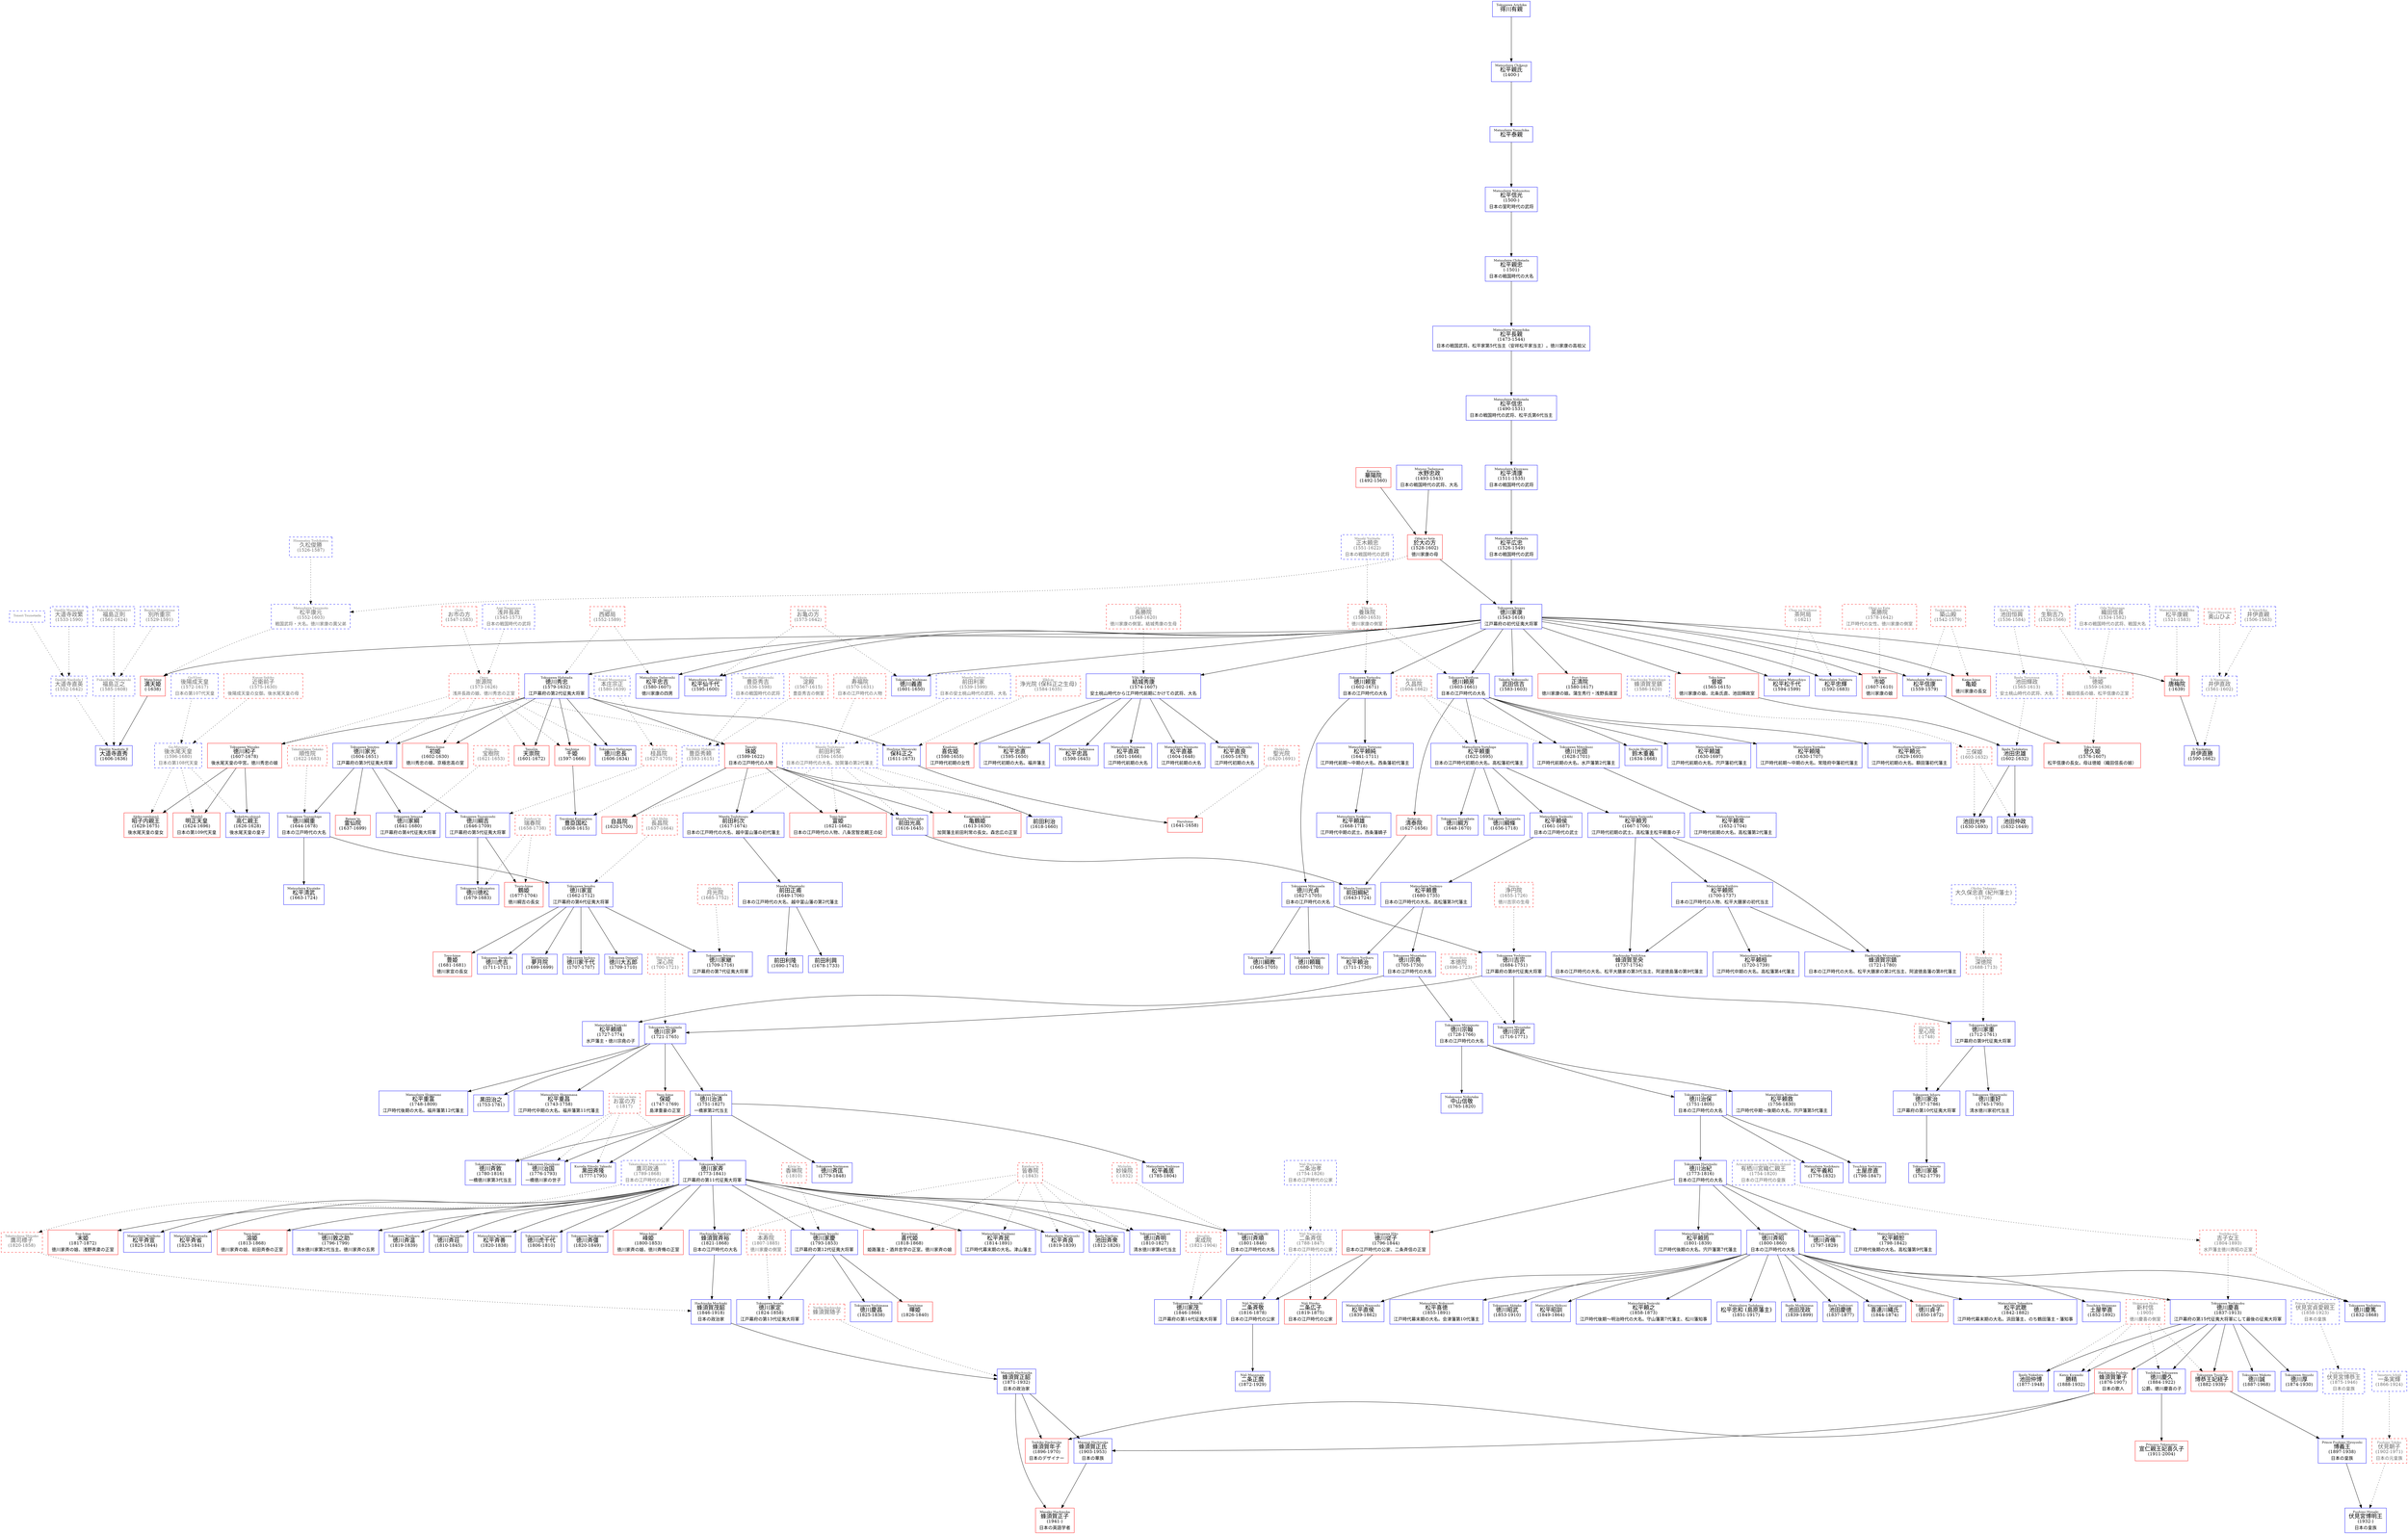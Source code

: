 digraph {
charset="utf-8";
ranksep=2;

Q10296516 [shape=box, color=blue, label=<<table border="0"><tr><td><font point-size="10">Tokugawa Iechiyo</font><br/><font point-size="18">徳川家千代</font><br/>(1707-1707)</td></tr><tr><td></td></tr></table>>] ;
Q10345259 [shape=box, color=red, label=<<table border="0"><tr><td><font point-size="10">Mate-hime</font><br/><font point-size="18">満天姫</font><br/>(-1638)</td></tr><tr><td></td></tr></table>>] ;
Q1036482 [shape=box, color=blue, style=dashed, fontcolor="#666666", label=<<table border="0"><tr><td><font point-size="10">Ikeda Tsuneoki</font><br/><font point-size="18">池田恒興</font><br/>(1536-1584)</td></tr><tr><td></td></tr></table>>] ;
Q10389076 [shape=box, color=red, style=dashed, fontcolor="#666666", label=<<table border="0"><tr><td><font point-size="10">Jōkō-in</font><br/><font point-size="18">浄光院 (保科正之生母)</font><br/>(1584-1635)</td></tr><tr><td></td></tr></table>>] ;
Q1040026 [shape=box, color=red, style=dashed, fontcolor="#666666", label=<<table border="0"><tr><td><font point-size="10">Toku-hime</font><br/><font point-size="18">徳姫</font><br/>(1559-1636)</td></tr><tr><td>織田信長の娘、松平信康の正室</td></tr></table>>] ;
Q1041434 [shape=box, color=blue, label=<<table border="0"><tr><td><font point-size="10">Matsudaira Kiyoyasu</font><br/><font point-size="18">松平清康</font><br/>(1511-1535)</td></tr><tr><td>日本の戦国時代の武将</td></tr></table>>] ;
Q10436552 [shape=box, color=red, style=dashed, fontcolor="#666666", label=<<table border="0"><tr><td><font point-size="10">Kame no kata</font><br/><font point-size="18">お亀の方</font><br/>(1573-1642)</td></tr><tr><td></td></tr></table>>] ;
Q1045763 [shape=box, color=blue, label=<<table border="0"><tr><td><font point-size="10">Tokugawa Yorinobu</font><br/><font point-size="18">徳川頼宣</font><br/>(1602-1671)</td></tr><tr><td>日本の江戸時代の大名</td></tr></table>>] ;
Q1045995 [shape=box, color=red, style=dashed, fontcolor="#666666", label=<<table border="0"><tr><td><font point-size="10">Saigō</font><br/><font point-size="18">西郷局</font><br/>(1552-1589)</td></tr><tr><td></td></tr></table>>] ;
Q1046230 [shape=box, color=blue, label=<<table border="0"><tr><td><font point-size="10">Tokugawa Mitsusada</font><br/><font point-size="18">徳川光貞</font><br/>(1627-1705)</td></tr><tr><td>日本の江戸時代の大名</td></tr></table>>] ;
Q10502504 [shape=box, color=red, style=dashed, fontcolor="#666666", label=<<table border="0"><tr><td><font point-size="10">Okaji no Kata</font><br/><font point-size="18">英勝院</font><br/>(1578-1642)</td></tr><tr><td>江戸時代の女性、徳川家康の側室</td></tr></table>>] ;
Q1064935 [shape=box, color=blue, label=<<table border="0"><tr><td><font point-size="10">Matsudaira Hirotada</font><br/><font point-size="18">松平広忠</font><br/>(1526-1549)</td></tr><tr><td>日本の戦国時代の武将</td></tr></table>>] ;
Q10729352 [shape=box, color=blue, style=dashed, fontcolor="#666666", label=<<table border="0"><tr><td><font point-size="10">Matsudaira Yasumoto</font><br/><font point-size="18">松平康元</font><br/>(1552-1603)</td></tr><tr><td>戦国武将・大名。徳川家康の異父弟</td></tr></table>>] ;
Q10729401 [shape=box, color=red, style=dashed, fontcolor="#666666", label=<<table border="0"><tr><td><font point-size="10">Jitsujōin</font><br/><font point-size="18">実成院</font><br/>(1821-1904)</td></tr><tr><td></td></tr></table>>] ;
Q10791105 [shape=box, color=blue, style=dashed, fontcolor="#666666", label=<<table border="0"><tr><td><font point-size="10">Matsudaira Yasuchika</font><br/><font point-size="18">松平康親</font><br/>(1521-1583)</td></tr><tr><td></td></tr></table>>] ;
Q10856577 [shape=box, color=red, label=<<table border="0"><tr><td><font point-size="10">Toku-hime</font><br/><font point-size="18">登久姫</font><br/>(1576-1607)</td></tr><tr><td>松平信康の長女。母は徳姫（織田信長の娘）</td></tr></table>>] ;
Q10860048 [shape=box, color=red, style=dashed, fontcolor="#666666", label=<<table border="0"><tr><td><font point-size="10">Kaishun'in</font><br/><font point-size="18">皆春院</font><br/>(-1843)</td></tr><tr><td></td></tr></table>>] ;
Q11071637 [shape=box, color=red, label=<<table border="0"><tr><td><font point-size="10">Kiyo-hime</font><br/><font point-size="18">喜代姫</font><br/>(1818-1868)</td></tr><tr><td>姫路藩主・酒井忠学の正室。徳川家斉の娘</td></tr></table>>] ;
Q11071642 [shape=box, color=red, label=<<table border="0"><tr><td><font point-size="10">Tamaki</font><br/><font point-size="18">珠姫</font><br/>(1599-1622)</td></tr><tr><td>日本の江戸時代の人物</td></tr></table>>] ;
Q11093357 [shape=box, color=red, style=dashed, fontcolor="#666666", label=<<table border="0"><tr><td><font point-size="10">Honju-in</font><br/><font point-size="18">本寿院</font><br/>(1807-1885)</td></tr><tr><td>徳川家慶の側室</td></tr></table>>] ;
Q11239108 [shape=box, color=blue, label=<<table border="0"><tr><td><font point-size="10">Matsudaira Nagachika</font><br/><font point-size="18">松平長親</font><br/>(1473-1544)</td></tr><tr><td>日本の戦国武将。松平家第5代当主（安祥松平家当主）。徳川家康の高祖父</td></tr></table>>] ;
Q11239114 [shape=box, color=blue, label=<<table border="0"><tr><td><font point-size="10">Matsudaira Nobumitsu</font><br/><font point-size="18">松平信光</font><br/>(1500-)</td></tr><tr><td>日本の室町時代の武将</td></tr></table>>] ;
Q11239118 [shape=box, color=blue, label=<<table border="0"><tr><td><font point-size="10">Matsudaira Nobutada</font><br/><font point-size="18">松平信忠</font><br/>(1490-1531)</td></tr><tr><td>日本の戦国時代の武将、松平氏第6代当主</td></tr></table>>] ;
Q11239151 [shape=box, color=blue, label=<<table border="0"><tr><td><font point-size="10">Matsudaira Yasuchika</font><br/><font point-size="18">松平泰親</font><br/></td></tr><tr><td></td></tr></table>>] ;
Q11239169 [shape=box, color=blue, label=<<table border="0"><tr><td><font point-size="10">Matsudaira Chikauji</font><br/><font point-size="18">松平親氏</font><br/>(1400-)</td></tr><tr><td></td></tr></table>>] ;
Q11239171 [shape=box, color=blue, label=<<table border="0"><tr><td><font point-size="10">Matsudaira Chikatada</font><br/><font point-size="18">松平親忠</font><br/>(-1501)</td></tr><tr><td>日本の戦国時代の大名</td></tr></table>>] ;
Q11245729 [shape=box, color=red, label=<<table border="0"><tr><td><font point-size="10">Yasu-hime</font><br/><font point-size="18">保姫</font><br/>(1747-1769)</td></tr><tr><td>島津重豪の正室</td></tr></table>>] ;
Q11263072 [shape=box, color=red, style=dashed, fontcolor="#666666", label=<<table border="0"><tr><td><font point-size="10">O-tomi no kata</font><br/><font point-size="18">お富の方</font><br/>(-1817)</td></tr><tr><td></td></tr></table>>] ;
Q1130929 [shape=box, color=blue, label=<<table border="0"><tr><td><font point-size="10">Yūki Hideyasu</font><br/><font point-size="18">結城秀康</font><br/>(1574-1607)</td></tr><tr><td>安土桃山時代から江戸時代前期にかけての武将、大名</td></tr></table>>] ;
Q1133215 [shape=box, color=blue, label=<<table border="0"><tr><td><font point-size="10">Matsudaira Tadayoshi</font><br/><font point-size="18">松平忠吉</font><br/>(1580-1607)</td></tr><tr><td>徳川家康の四男</td></tr></table>>] ;
Q1133267 [shape=box, color=blue, label=<<table border="0"><tr><td><font point-size="10">Takeda Nobuyoshi</font><br/><font point-size="18">武田信吉</font><br/>(1583-1603)</td></tr><tr><td></td></tr></table>>] ;
Q1133680 [shape=box, color=blue, label=<<table border="0"><tr><td><font point-size="10">Tokugawa Yorifusa</font><br/><font point-size="18">徳川頼房</font><br/>(1603-1661)</td></tr><tr><td>日本の江戸時代の大名</td></tr></table>>] ;
Q11354388 [shape=box, color=red, style=dashed, fontcolor="#666666", label=<<table border="0"><tr><td><font point-size="18">三保姫</font><br/>(1603-1632)</td></tr><tr><td></td></tr></table>>] ;
Q1135700 [shape=box, color=blue, label=<<table border="0"><tr><td><font point-size="10">Tokugawa Tadanaga</font><br/><font point-size="18">徳川忠長</font><br/>(1606-1634)</td></tr><tr><td></td></tr></table>>] ;
Q1136186 [shape=box, color=blue, label=<<table border="0"><tr><td><font point-size="10">Tokugawa Yoshinao</font><br/><font point-size="18">徳川義直</font><br/>(1601-1650)</td></tr><tr><td></td></tr></table>>] ;
Q11369398 [shape=box, color=red, style=dashed, fontcolor="#666666", label=<<table border="0"><tr><td><font point-size="10">Kyūshō-in</font><br/><font point-size="18">久昌院</font><br/>(1604-1662)</td></tr><tr><td></td></tr></table>>] ;
Q11369424 [shape=box, color=blue, style=dashed, fontcolor="#666666", label=<<table border="0"><tr><td><font point-size="10">Hisamatsu Toshikatsu</font><br/><font point-size="18">久松俊勝</font><br/>(1526-1587)</td></tr><tr><td></td></tr></table>>] ;
Q11371041 [shape=box, color=red, label=<<table border="0"><tr><td><font point-size="10">Kametsuru-hime</font><br/><font point-size="18">亀鶴姫</font><br/>(1613-1630)</td></tr><tr><td>加賀藩主前田利常の長女。森忠広の正室</td></tr></table>>] ;
Q11396808 [shape=box, color=blue, style=dashed, fontcolor="#666666", label=<<table border="0"><tr><td><font point-size="10">Bessho Shigemune</font><br/><font point-size="18">別所重宗</font><br/>(1529-1591)</td></tr><tr><td></td></tr></table>>] ;
Q11397439 [shape=box, color=blue, label=<<table border="0"><tr><td><font point-size="10">Maeda Toshitsugu</font><br/><font point-size="18">前田利次</font><br/>(1617-1674)</td></tr><tr><td>日本の江戸時代の大名、越中富山藩の初代藩主</td></tr></table>>] ;
Q11397442 [shape=box, color=blue, label=<<table border="0"><tr><td><font point-size="18">前田利治</font><br/>(1618-1660)</td></tr><tr><td></td></tr></table>>] ;
Q11397453 [shape=box, color=blue, label=<<table border="0"><tr><td><font point-size="18">前田利興</font><br/>(1678-1733)</td></tr><tr><td></td></tr></table>>] ;
Q11397465 [shape=box, color=blue, label=<<table border="0"><tr><td><font point-size="18">前田利隆</font><br/>(1690-1745)</td></tr><tr><td></td></tr></table>>] ;
Q11397628 [shape=box, color=blue, label=<<table border="0"><tr><td><font point-size="10">Maeda Masatoshi</font><br/><font point-size="18">前田正甫</font><br/>(1649-1706)</td></tr><tr><td>日本の江戸時代の大名、越中富山藩の第2代藩主</td></tr></table>>] ;
Q11408990 [shape=box, color=red, label=<<table border="0"><tr><td><font point-size="10">Tokugawa Tsuneko</font><br/><font point-size="18">博恭王妃経子</font><br/>(1882-1939)</td></tr><tr><td></td></tr></table>>] ;
Q11418573 [shape=box, color=red, label=<<table border="0"><tr><td><font point-size="10">Tobai-in</font><br/><font point-size="18">唐梅院</font><br/>(-1639)</td></tr><tr><td></td></tr></table>>] ;
Q1142446 [shape=box, color=blue, style=dashed, fontcolor="#666666", label=<<table border="0"><tr><td><font point-size="10">Azai Nagamasa</font><br/><font point-size="18">浅井長政</font><br/>(1545-1573)</td></tr><tr><td>日本の戦国時代の武将</td></tr></table>>] ;
Q11431978 [shape=box, color=blue, style=dashed, fontcolor="#666666", label=<<table border="0"><tr><td><font point-size="10">Okubo Tadanao</font><br/><font point-size="18">大久保忠直 (紀州藩士)</font><br/>(-1726)</td></tr><tr><td></td></tr></table>>] ;
Q11439375 [shape=box, color=blue, label=<<table border="0"><tr><td><font point-size="10">Daidōji Naohide II</font><br/><font point-size="18">大道寺直秀</font><br/>(1606-1636)</td></tr><tr><td></td></tr></table>>] ;
Q11439376 [shape=box, color=blue, style=dashed, fontcolor="#666666", label=<<table border="0"><tr><td><font point-size="10">Daidōji Naohide I</font><br/><font point-size="18">大道寺直英</font><br/>(1552-1642)</td></tr><tr><td></td></tr></table>>] ;
Q11446903 [shape=box, color=red, style=dashed, fontcolor="#666666", label=<<table border="0"><tr><td><font point-size="10">Myōsōin</font><br/><font point-size="18">妙操院</font><br/>(-1832)</td></tr><tr><td></td></tr></table>>] ;
Q11458352 [shape=box, color=red, style=dashed, fontcolor="#666666", label=<<table border="0"><tr><td><font point-size="10">Jufukuin</font><br/><font point-size="18">寿福院</font><br/>(1570-1631)</td></tr><tr><td>日本の江戸時代の人物</td></tr></table>>] ;
Q1147080 [shape=box, color=red, label=<<table border="0"><tr><td><font point-size="10">Senhime</font><br/><font point-size="18">千姫</font><br/>(1597-1666)</td></tr><tr><td></td></tr></table>>] ;
Q11488736 [shape=box, color=blue, label=<<table border="0"><tr><td><font point-size="10">Tokugawa Arichika</font><br/><font point-size="18">得川有親</font><br/></td></tr><tr><td></td></tr></table>>] ;
Q11490284 [shape=box, color=blue, label=<<table border="0"><tr><td><font point-size="10">Tokugawa Narinori</font><br/><font point-size="18">徳川斉明</font><br/>(1810-1827)</td></tr><tr><td>清水徳川家第4代当主</td></tr></table>>] ;
Q11490288 [shape=box, color=blue, label=<<table border="0"><tr><td><font point-size="10">Tokugawa Harukuni</font><br/><font point-size="18">徳川治国</font><br/>(1776-1793)</td></tr><tr><td>一橋徳川家の世子</td></tr></table>>] ;
Q11490290 [shape=box, color=blue, label=<<table border="0"><tr><td><font point-size="10">Tokugawa Harusada</font><br/><font point-size="18">徳川治済</font><br/>(1751-1827)</td></tr><tr><td>一橋家第2代当主</td></tr></table>>] ;
Q11502538 [shape=box, color=red, style=dashed, fontcolor="#666666", label=<<table border="0"><tr><td><font point-size="10">Shinmura Nobu</font><br/><font point-size="18">新村信</font><br/>(-1905)</td></tr><tr><td>徳川慶喜の側室</td></tr></table>>] ;
Q11514165 [shape=box, color=red, label=<<table border="0"><tr><td><font point-size="10">Akiko-naishinnō</font><br/><font point-size="18">昭子内親王</font><br/>(1629-1675)</td></tr><tr><td>後水尾天皇の皇女</td></tr></table>>] ;
Q11516505 [shape=box, color=blue, style=dashed, fontcolor="#666666", label=<<table border="0"><tr><td><font point-size="10">Arisugawa-no-miya Orihito-shinnō</font><br/><font point-size="18">有栖川宮織仁親王</font><br/>(1754-1820)</td></tr><tr><td>日本の江戸時代の皇族</td></tr></table>>] ;
Q11519670 [shape=box, color=red, label=<<table border="0"><tr><td><font point-size="10">Sue-hime</font><br/><font point-size="18">末姫</font><br/>(1817-1872)</td></tr><tr><td>徳川家斉の娘、浅野斉粛の正室</td></tr></table>>] ;
Q11520258 [shape=box, color=blue, style=dashed, fontcolor="#666666", label=<<table border="0"><tr><td><font point-size="10">Honjō Munemasa</font><br/><font point-size="18">本庄宗正</font><br/>(1580-1639)</td></tr><tr><td></td></tr></table>>] ;
Q11520348 [shape=box, color=red, style=dashed, fontcolor="#666666", label=<<table border="0"><tr><td><font point-size="10">Hontokuin</font><br/><font point-size="18">本徳院</font><br/>(1696-1723)</td></tr><tr><td></td></tr></table>>] ;
Q11530459 [shape=box, color=blue, label=<<table border="0"><tr><td><font point-size="10">Matsudaira Narikoto</font><br/><font point-size="18">松平斉宣</font><br/>(1825-1844)</td></tr><tr><td></td></tr></table>>] ;
Q11530462 [shape=box, color=blue, label=<<table border="0"><tr><td><font point-size="10">Matsudaira Naritami</font><br/><font point-size="18">松平斉民</font><br/>(1814-1891)</td></tr><tr><td>江戸時代幕末期の大名。津山藩主</td></tr></table>>] ;
Q11530463 [shape=box, color=blue, label=<<table border="0"><tr><td><font point-size="10">Matsudaira Nariyoshi</font><br/><font point-size="18">松平斉良</font><br/>(1819-1839)</td></tr><tr><td></td></tr></table>>] ;
Q11530464 [shape=box, color=blue, label=<<table border="0"><tr><td><font point-size="10">Matsudaira Narisada</font><br/><font point-size="18">松平斉省</font><br/>(1823-1841)</td></tr><tr><td></td></tr></table>>] ;
Q11530566 [shape=box, color=blue, label=<<table border="0"><tr><td><font point-size="10">Matsudaira Yoshikazu</font><br/><font point-size="18">松平義和</font><br/>(1776-1832)</td></tr><tr><td></td></tr></table>>] ;
Q11530567 [shape=box, color=blue, label=<<table border="0"><tr><td><font point-size="10">Matsudaira Yoshisue</font><br/><font point-size="18">松平義居</font><br/>(1785-1804)</td></tr><tr><td></td></tr></table>>] ;
Q11530619 [shape=box, color=blue, label=<<table border="0"><tr><td><font point-size="10">Matsudaira Shigetomi</font><br/><font point-size="18">松平重富</font><br/>(1748-1809)</td></tr><tr><td>江戸時代後期の大名。福井藩第12代藩主</td></tr></table>>] ;
Q11530629 [shape=box, color=blue, label=<<table border="0"><tr><td><font point-size="10">Matsudaira Yoritoshi</font><br/><font point-size="18">松平頼侯</font><br/>(1661-1687)</td></tr><tr><td>日本の江戸時代の武士</td></tr></table>>] ;
Q11530633 [shape=box, color=blue, label=<<table border="0"><tr><td><font point-size="10">Matsudaira Yoritsune</font><br/><font point-size="18">松平頼常</font><br/>(1652-1704)</td></tr><tr><td>江戸時代前期の大名。高松藩第2代藩主</td></tr></table>>] ;
Q11530635 [shape=box, color=blue, label=<<table border="0"><tr><td><font point-size="10">Matsudaira Yorihiro</font><br/><font point-size="18">松平頼恕</font><br/>(1798-1842)</td></tr><tr><td>江戸時代後期の大名。高松藩第9代藩主</td></tr></table>>] ;
Q11530640 [shape=box, color=blue, label=<<table border="0"><tr><td><font point-size="10">Matsudaira Yoritake</font><br/><font point-size="18">松平頼桓</font><br/>(1720-1739)</td></tr><tr><td>江戸時代中期の大名。高松藩第4代藩主</td></tr></table>>] ;
Q11530641 [shape=box, color=blue, label=<<table border="0"><tr><td><font point-size="10">Matsudaira Yoriharu</font><br/><font point-size="18">松平頼治</font><br/>(1711-1730)</td></tr><tr><td></td></tr></table>>] ;
Q11530645 [shape=box, color=blue, label=<<table border="0"><tr><td><font point-size="10">Matsudaira Yorihiro</font><br/><font point-size="18">松平頼煕</font><br/>(1700-1737)</td></tr><tr><td>日本の江戸時代の人物、松平大膳家の初代当主</td></tr></table>>] ;
Q11530652 [shape=box, color=blue, label=<<table border="0"><tr><td><font point-size="10">Matsudaira Yoriyoshi</font><br/><font point-size="18">松平頼芳</font><br/>(1667-1706)</td></tr><tr><td>江戸時代初期の武士。高松藩主松平頼重の子</td></tr></table>>] ;
Q11530657 [shape=box, color=blue, label=<<table border="0"><tr><td><font point-size="10">Matsudaira Yoritoyo</font><br/><font point-size="18">松平頼豊</font><br/>(1680-1735)</td></tr><tr><td>日本の江戸時代の大名。高松藩第3代藩主</td></tr></table>>] ;
Q11530664 [shape=box, color=blue, label=<<table border="0"><tr><td><font point-size="10">Matsudaira Yorikatsu</font><br/><font point-size="18">松平頼雄</font><br/>(1668-1718)</td></tr><tr><td>江戸時代中期の武士。西条藩嫡子</td></tr></table>>] ;
Q11545523 [shape=box, color=blue, style=dashed, fontcolor="#666666", label=<<table border="0"><tr><td><font point-size="10">Masaki Yoritada</font><br/><font point-size="18">正木頼忠</font><br/>(1551-1622)</td></tr><tr><td>日本の戦国時代の武将</td></tr></table>>] ;
Q11551695 [shape=box, color=blue, label=<<table border="0"><tr><td><font point-size="18">池田仲政</font><br/>(1632-1649)</td></tr><tr><td></td></tr></table>>] ;
Q11551720 [shape=box, color=blue, label=<<table border="0"><tr><td><font point-size="18">池田光仲</font><br/>(1630-1693)</td></tr><tr><td></td></tr></table>>] ;
Q11551880 [shape=box, color=blue, label=<<table border="0"><tr><td><font point-size="10">Ikeda Tadakatsu</font><br/><font point-size="18">池田忠雄</font><br/>(1602-1632)</td></tr><tr><td></td></tr></table>>] ;
Q11551950 [shape=box, color=blue, label=<<table border="0"><tr><td><font point-size="10">Ikeda Narihiro</font><br/><font point-size="18">池田斉衆</font><br/>(1812-1826)</td></tr><tr><td></td></tr></table>>] ;
Q11560037 [shape=box, color=red, style=dashed, fontcolor="#666666", label=<<table border="0"><tr><td><font point-size="10">Shinshin'in</font><br/><font point-size="18">深心院</font><br/>(1700-1721)</td></tr><tr><td></td></tr></table>>] ;
Q11564521 [shape=box, color=red, label=<<table border="0"><tr><td><font point-size="10">Yasu-hime</font><br/><font point-size="18">溶姫</font><br/>(1813-1868)</td></tr><tr><td>徳川家斉の娘、前田斉泰の正室</td></tr></table>>] ;
Q11593146 [shape=box, color=blue, style=dashed, fontcolor="#666666", label=<<table border="0"><tr><td><font point-size="10">Fukushima Masayuki</font><br/><font point-size="18">福島正之</font><br/>(1585-1608)</td></tr><tr><td></td></tr></table>>] ;
Q11610928 [shape=box, color=red, style=dashed, fontcolor="#666666", label=<<table border="0"><tr><td><font point-size="10">Shōkō-in</font><br/><font point-size="18">聖光院</font><br/>(1620-1691)</td></tr><tr><td></td></tr></table>>] ;
Q11612770 [shape=box, color=red, label=<<table border="0"><tr><td><font point-size="18">自昌院</font><br/>(1620-1700)</td></tr><tr><td></td></tr></table>>] ;
Q11625675 [shape=box, color=red, label=<<table border="0"><tr><td><font point-size="10">Toshiko Hachisuka</font><br/><font point-size="18">蜂須賀年子</font><br/>(1896-1970)</td></tr><tr><td>日本のデザイナー</td></tr></table>>] ;
Q11625682 [shape=box, color=red, label=<<table border="0"><tr><td><font point-size="10">Masako Hachisuka</font><br/><font point-size="18">蜂須賀正子</font><br/>(1941-)</td></tr><tr><td>日本の英語学者</td></tr></table>>] ;
Q11625683 [shape=box, color=blue, label=<<table border="0"><tr><td><font point-size="10">Masaaki Hachisuka</font><br/><font point-size="18">蜂須賀正韶</font><br/>(1871-1932)</td></tr><tr><td>日本の政治家</td></tr></table>>] ;
Q11625684 [shape=box, color=blue, label=<<table border="0"><tr><td><font point-size="10">Masauji Hachisuka</font><br/><font point-size="18">蜂須賀正氏</font><br/>(1903-1953)</td></tr><tr><td>日本の華族</td></tr></table>>] ;
Q11625699 [shape=box, color=red, style=dashed, fontcolor="#666666", label=<<table border="0"><tr><td><font point-size="10">Yoriko Hachisuka</font><br/><font point-size="18">蜂須賀随子</font><br/></td></tr><tr><td></td></tr></table>>] ;
Q11651545 [shape=box, color=red, style=dashed, fontcolor="#666666", label=<<table border="0"><tr><td><font point-size="10">Chōshō-in</font><br/><font point-size="18">長勝院</font><br/>(1548-1620)</td></tr><tr><td>徳川家康の側室。結城秀康の生母</td></tr></table>>] ;
Q11653022 [shape=box, color=red, style=dashed, fontcolor="#666666", label=<<table border="0"><tr><td><font point-size="10">Chō Shōin</font><br/><font point-size="18">長昌院</font><br/>(1637-1664)</td></tr><tr><td></td></tr></table>>] ;
Q11667688 [shape=box, color=red, style=dashed, fontcolor="#666666", label=<<table border="0"><tr><td><font point-size="10">Kōrin'in</font><br/><font point-size="18">香琳院</font><br/>(-1810)</td></tr><tr><td></td></tr></table>>] ;
Q11668744 [shape=box, color=blue, label=<<table border="0"><tr><td><font point-size="10">Sukehito-shinnō</font><br/><font point-size="18">高仁親王</font><br/>(1626-1628)</td></tr><tr><td>後水尾天皇の皇子</td></tr></table>>] ;
Q11678606 [shape=box, color=blue, label=<<table border="0"><tr><td><font point-size="10">Kuroda Hitoshi Takashi</font><br/><font point-size="18">黒田斉隆</font><br/>(1777-1795)</td></tr><tr><td></td></tr></table>>] ;
Q11678625 [shape=box, color=blue, label=<<table border="0"><tr><td><font point-size="18">黒田治之</font><br/>(1753-1781)</td></tr><tr><td></td></tr></table>>] ;
Q1188498 [shape=box, color=blue, label=<<table border="0"><tr><td><font point-size="10">Mizuno Tadamasa</font><br/><font point-size="18">水野忠政</font><br/>(1493-1543)</td></tr><tr><td>日本の戦国時代の武将、大名</td></tr></table>>] ;
Q1188704 [shape=box, color=blue, label=<<table border="0"><tr><td><font point-size="10">Matsudaira Nobuyasu</font><br/><font point-size="18">松平信康</font><br/>(1559-1579)</td></tr><tr><td></td></tr></table>>] ;
Q1194944 [shape=box, color=blue, label=<<table border="0"><tr><td><font point-size="10">Tokugawa Mitsukuni</font><br/><font point-size="18">徳川光圀</font><br/>(1628-1701)</td></tr><tr><td>江戸時代前期の大名。水戸藩第2代藩主</td></tr></table>>] ;
Q1194995 [shape=box, color=blue, style=dashed, fontcolor="#666666", label=<<table border="0"><tr><td><font point-size="10">Fukushima Masanori</font><br/><font point-size="18">福島正則</font><br/>(1561-1624)</td></tr><tr><td></td></tr></table>>] ;
Q1196817 [shape=box, color=blue, style=dashed, fontcolor="#666666", label=<<table border="0"><tr><td><font point-size="10">Maeda Toshiie</font><br/><font point-size="18">前田利家</font><br/>(1539-1599)</td></tr><tr><td>日本の安土桃山時代の武将、大名</td></tr></table>>] ;
Q120564 [shape=box, color=red, label=<<table border="0"><tr><td><font point-size="10">Meishō</font><br/><font point-size="18">明正天皇</font><br/>(1624-1696)</td></tr><tr><td>日本の第109代天皇</td></tr></table>>] ;
Q1323770 [shape=box, color=blue, label=<<table border="0"><tr><td><font point-size="10">Tokugawa Nariaki</font><br/><font point-size="18">徳川斉昭</font><br/>(1800-1860)</td></tr><tr><td>日本の江戸時代の大名</td></tr></table>>] ;
Q1325288 [shape=box, color=red, style=dashed, fontcolor="#666666", label=<<table border="0"><tr><td><font point-size="10">Oeyo</font><br/><font point-size="18">崇源院</font><br/>(1573-1626)</td></tr><tr><td>浅井長政の娘、徳川秀忠の正室</td></tr></table>>] ;
Q1334437 [shape=box, color=blue, style=dashed, fontcolor="#666666", label=<<table border="0"><tr><td><font point-size="10">Ii Naomasa</font><br/><font point-size="18">井伊直政</font><br/>(1561-1602)</td></tr><tr><td></td></tr></table>>] ;
Q1385927 [shape=box, color=blue, style=dashed, fontcolor="#666666", label=<<table border="0"><tr><td><font point-size="10">Ikeda Terumasa</font><br/><font point-size="18">池田輝政</font><br/>(1565-1613)</td></tr><tr><td>安土桃山時代の武将、大名</td></tr></table>>] ;
Q171411 [shape=box, color=blue, style=dashed, fontcolor="#666666", label=<<table border="0"><tr><td><font point-size="10">Oda Nobunaga</font><br/><font point-size="18">織田信長</font><br/>(1534-1582)</td></tr><tr><td>日本の戦国時代の武将、戦国大名</td></tr></table>>] ;
Q171977 [shape=box, color=blue, label=<<table border="0"><tr><td><font point-size="10">Tokugawa Ieyasu</font><br/><font point-size="18">徳川家康</font><br/>(1543-1616)</td></tr><tr><td>江戸幕府の初代征夷大将軍</td></tr></table>>] ;
Q17230021 [shape=box, color=red, label=<<table border="0"><tr><td><font point-size="10">Tomi-hime</font><br/><font point-size="18">富姫</font><br/>(1621-1662)</td></tr><tr><td>日本の江戸時代の人物、八条宮智忠親王の妃</td></tr></table>>] ;
Q18002854 [shape=box, color=blue, label=<<table border="0"><tr><td><font point-size="10">Tokugawa Atsunosuke</font><br/><font point-size="18">徳川敦之助</font><br/>(1796-1799)</td></tr><tr><td>清水徳川家第2代当主。徳川家斉の五男</td></tr></table>>] ;
Q187550 [shape=box, color=blue, style=dashed, fontcolor="#666666", label=<<table border="0"><tr><td><font point-size="10">Toyotomi Hideyoshi</font><br/><font point-size="18">豊臣秀吉</font><br/>(1536-1598)</td></tr><tr><td>日本の戦国時代の武将</td></tr></table>>] ;
Q2258118 [shape=box, color=blue, style=dashed, fontcolor="#666666", label=<<table border="0"><tr><td><font point-size="10">Daidōji Masashige</font><br/><font point-size="18">大道寺政繁</font><br/>(1533-1590)</td></tr><tr><td></td></tr></table>>] ;
Q2439046 [shape=box, color=blue, label=<<table border="0"><tr><td><font point-size="10">Tokugawa Munetake</font><br/><font point-size="18">徳川宗武</font><br/>(1716-1771)</td></tr><tr><td></td></tr></table>>] ;
Q247408 [shape=box, color=red, style=dashed, fontcolor="#666666", label=<<table border="0"><tr><td><font point-size="10">Yodo-dono</font><br/><font point-size="18">淀殿</font><br/>(1567-1615)</td></tr><tr><td>豊臣秀吉の側室</td></tr></table>>] ;
Q26964642 [shape=box, color=blue, style=dashed, fontcolor="#666666", label=<<table border="0"><tr><td><font point-size="10">Toneri Tsunetada</font><br/></td></tr><tr><td></td></tr></table>>] ;
Q27948151 [shape=box, color=red, label=<<table border="0"><tr><td><font point-size="10">Haruhime</font><br/>(1641-1658)</td></tr><tr><td></td></tr></table>>] ;
Q2814515 [shape=box, color=blue, label=<<table border="0"><tr><td><font point-size="10">Matsudaira Tadamasa</font><br/><font point-size="18">松平忠昌</font><br/>(1598-1645)</td></tr><tr><td></td></tr></table>>] ;
Q285846 [shape=box, color=blue, style=dashed, fontcolor="#666666", label=<<table border="0"><tr><td><font point-size="10">Fushimi Hiroyasu</font><br/><font point-size="18">伏見宮博恭王</font><br/>(1875-1946)</td></tr><tr><td>日本の皇族</td></tr></table>>] ;
Q28690189 [shape=box, color=red, style=dashed, fontcolor="#666666", label=<<table border="0"><tr><td><font point-size="10">Hiyo Okuyama</font><br/><font point-size="18">奥山ひよ</font><br/></td></tr><tr><td></td></tr></table>>] ;
Q287657 [shape=box, color=blue, label=<<table border="0"><tr><td><font point-size="10">Tokugawa Yoshinobu</font><br/><font point-size="18">徳川慶喜</font><br/>(1837-1913)</td></tr><tr><td>江戸幕府の第15代征夷大将軍にして最後の征夷大将軍</td></tr></table>>] ;
Q3073063 [shape=box, color=blue, label=<<table border="0"><tr><td><font point-size="10">Nijō Nariyuki</font><br/><font point-size="18">二条斉敬</font><br/>(1816-1878)</td></tr><tr><td>日本の江戸時代の公家</td></tr></table>>] ;
Q3125462 [shape=box, color=blue, label=<<table border="0"><tr><td><font point-size="10">Hachisuka Muneshige</font><br/><font point-size="18">蜂須賀宗鎮</font><br/>(1721-1780)</td></tr><tr><td>日本の江戸時代の大名、松平大膳家の第2代当主、阿波徳島藩の第8代藩主</td></tr></table>>] ;
Q3125466 [shape=box, color=blue, label=<<table border="0"><tr><td><font point-size="10">Hachisuka Narihiro</font><br/><font point-size="18">蜂須賀斉裕</font><br/>(1821-1868)</td></tr><tr><td>日本の江戸時代の大名</td></tr></table>>] ;
Q3125473 [shape=box, color=blue, label=<<table border="0"><tr><td><font point-size="10">Hachisuka Yoshihisa</font><br/><font point-size="18">蜂須賀至央</font><br/>(1737-1754)</td></tr><tr><td>日本の江戸時代の大名、松平大膳家の第3代当主、阿波徳島藩の第9代藩主</td></tr></table>>] ;
Q3125481 [shape=box, color=blue, style=dashed, fontcolor="#666666", label=<<table border="0"><tr><td><font point-size="10">Hachisuka Yoshishige</font><br/><font point-size="18">蜂須賀至鎮</font><br/>(1586-1620)</td></tr><tr><td></td></tr></table>>] ;
Q313641 [shape=box, color=blue, style=dashed, fontcolor="#666666", label=<<table border="0"><tr><td><font point-size="10">Toyotomi Hideyori</font><br/><font point-size="18">豊臣秀頼</font><br/>(1593-1615)</td></tr><tr><td></td></tr></table>>] ;
Q313745 [shape=box, color=blue, label=<<table border="0"><tr><td><font point-size="10">Tokugawa Tsunayoshi</font><br/><font point-size="18">徳川綱吉</font><br/>(1646-1709)</td></tr><tr><td>江戸幕府の第5代征夷大将軍</td></tr></table>>] ;
Q314464 [shape=box, color=blue, label=<<table border="0"><tr><td><font point-size="10">Tokugawa Hidetada</font><br/><font point-size="18">徳川秀忠</font><br/>(1579-1632)</td></tr><tr><td>江戸幕府の第2代征夷大将軍</td></tr></table>>] ;
Q314481 [shape=box, color=blue, label=<<table border="0"><tr><td><font point-size="10">Tokugawa Iemitsu</font><br/><font point-size="18">徳川家光</font><br/>(1604-1651)</td></tr><tr><td>江戸幕府の第3代征夷大将軍</td></tr></table>>] ;
Q319664 [shape=box, color=blue, label=<<table border="0"><tr><td><font point-size="10">Tokugawa Yoshimune</font><br/><font point-size="18">徳川吉宗</font><br/>(1684-1751)</td></tr><tr><td>江戸幕府の第8代征夷大将軍</td></tr></table>>] ;
Q320229 [shape=box, color=blue, style=dashed, fontcolor="#666666", label=<<table border="0"><tr><td><font point-size="10">Go-Mizunoo</font><br/><font point-size="18">後水尾天皇</font><br/>(1596-1680)</td></tr><tr><td>日本の第108代天皇</td></tr></table>>] ;
Q323422 [shape=box, color=blue, label=<<table border="0"><tr><td><font point-size="10">Tokugawa Ietsuna</font><br/><font point-size="18">徳川家綱</font><br/>(1641-1680)</td></tr><tr><td>江戸幕府の第4代征夷大将軍</td></tr></table>>] ;
Q323443 [shape=box, color=blue, label=<<table border="0"><tr><td><font point-size="10">Tokugawa Ieshige</font><br/><font point-size="18">徳川家重</font><br/>(1712-1761)</td></tr><tr><td>江戸幕府の第9代征夷大将軍</td></tr></table>>] ;
Q3276029 [shape=box, color=red, label=<<table border="0"><tr><td><font point-size="10">Toku-hime</font><br/><font point-size="18">督姫</font><br/>(1565-1615)</td></tr><tr><td>徳川家康の娘。北条氏直、池田輝政室</td></tr></table>>] ;
Q3299364 [shape=box, color=blue, label=<<table border="0"><tr><td><font point-size="10">Matsudaira Yorishige</font><br/><font point-size="18">松平頼重</font><br/>(1622-1695)</td></tr><tr><td>日本の江戸時代初期の大名。高松藩初代藩主</td></tr></table>>] ;
Q3336095 [shape=box, color=blue, label=<<table border="0"><tr><td><font point-size="10">Tokugawa Nariharu</font><br/><font point-size="18">徳川斉温</font><br/>(1819-1839)</td></tr><tr><td></td></tr></table>>] ;
Q3341471 [shape=box, color=blue, label=<<table border="0"><tr><td><font point-size="10">Nijō Masamaro</font><br/><font point-size="18">二条正麿</font><br/>(1872-1929)</td></tr><tr><td></td></tr></table>>] ;
Q3341486 [shape=box, color=blue, style=dashed, fontcolor="#666666", label=<<table border="0"><tr><td><font point-size="10">Nijō Narinobu</font><br/><font point-size="18">二条斉信</font><br/>(1788-1847)</td></tr><tr><td>日本の江戸時代の公家</td></tr></table>>] ;
Q336383 [shape=box, color=blue, label=<<table border="0"><tr><td><font point-size="10">Tokugawa Iesada</font><br/><font point-size="18">徳川家定</font><br/>(1824-1858)</td></tr><tr><td>江戸幕府の第13代征夷大将軍</td></tr></table>>] ;
Q348466 [shape=box, color=blue, label=<<table border="0"><tr><td><font point-size="10">Tokugawa Iemochi</font><br/><font point-size="18">徳川家茂</font><br/>(1846-1866)</td></tr><tr><td>江戸幕府の第14代征夷大将軍</td></tr></table>>] ;
Q349440 [shape=box, color=blue, style=dashed, fontcolor="#666666", label=<<table border="0"><tr><td><font point-size="10">Go-Yōzei</font><br/><font point-size="18">後陽成天皇</font><br/>(1572-1617)</td></tr><tr><td>日本の第107代天皇</td></tr></table>>] ;
Q3530485 [shape=box, color=blue, label=<<table border="0"><tr><td><font point-size="10">Tokugawa Akitake</font><br/><font point-size="18">徳川昭武</font><br/>(1853-1910)</td></tr><tr><td></td></tr></table>>] ;
Q3530490 [shape=box, color=blue, label=<<table border="0"><tr><td><font point-size="10">Tokugawa Munetada</font><br/><font point-size="18">徳川宗尹</font><br/>(1721-1765)</td></tr><tr><td></td></tr></table>>] ;
Q3530491 [shape=box, color=blue, label=<<table border="0"><tr><td><font point-size="10">Tokugawa Narimasa</font><br/><font point-size="18">徳川斉匡</font><br/>(1779-1848)</td></tr><tr><td></td></tr></table>>] ;
Q3530492 [shape=box, color=blue, label=<<table border="0"><tr><td><font point-size="10">Tokugawa Naritaka</font><br/><font point-size="18">徳川斉荘</font><br/>(1810-1845)</td></tr><tr><td></td></tr></table>>] ;
Q3530495 [shape=box, color=blue, label=<<table border="0"><tr><td><font point-size="10">Tokugawa Shigeyoshi</font><br/><font point-size="18">徳川重好</font><br/>(1745-1795)</td></tr><tr><td>清水徳川家初代当主</td></tr></table>>] ;
Q366722 [shape=box, color=blue, label=<<table border="0"><tr><td><font point-size="10">Tokugawa Ietsugu</font><br/><font point-size="18">徳川家継</font><br/>(1709-1716)</td></tr><tr><td>江戸幕府の第7代征夷大将軍</td></tr></table>>] ;
Q366734 [shape=box, color=blue, label=<<table border="0"><tr><td><font point-size="10">Tokugawa Ienobu</font><br/><font point-size="18">徳川家宣</font><br/>(1662-1712)</td></tr><tr><td>江戸幕府の第6代征夷大将軍</td></tr></table>>] ;
Q4327464 [shape=box, color=red, style=dashed, fontcolor="#666666", label=<<table border="0"><tr><td><font point-size="10">Kitsuno</font><br/><font point-size="18">生駒吉乃</font><br/>(1528-1566)</td></tr><tr><td></td></tr></table>>] ;
Q437518 [shape=box, color=blue, label=<<table border="0"><tr><td><font point-size="10">Tokugawa Ieharu</font><br/><font point-size="18">徳川家治</font><br/>(1737-1786)</td></tr><tr><td>江戸幕府の第10代征夷大将軍</td></tr></table>>] ;
Q439675 [shape=box, color=blue, label=<<table border="0"><tr><td><font point-size="10">Tokugawa Ieyoshi</font><br/><font point-size="18">徳川家慶</font><br/>(1793-1853)</td></tr><tr><td>江戸幕府の第12代征夷大将軍</td></tr></table>>] ;
Q439717 [shape=box, color=blue, label=<<table border="0"><tr><td><font point-size="10">Tokugawa Ienari</font><br/><font point-size="18">徳川家斉</font><br/>(1773-1841)</td></tr><tr><td>江戸幕府の第11代征夷大将軍</td></tr></table>>] ;
Q4415657 [shape=box, color=red, style=dashed, fontcolor="#666666", label=<<table border="0"><tr><td><font point-size="10">Tsukiyama-dono</font><br/><font point-size="18">築山殿</font><br/>(1542-1579)</td></tr><tr><td></td></tr></table>>] ;
Q4489936 [shape=box, color=blue, label=<<table border="0"><tr><td><font point-size="10">Matsudaira Matsuchiyo</font><br/><font point-size="18">松平松千代</font><br/>(1594-1599)</td></tr><tr><td></td></tr></table>>] ;
Q4489943 [shape=box, color=blue, label=<<table border="0"><tr><td><font point-size="10">Matsudaira Senchiyo</font><br/><font point-size="18">松平仙千代</font><br/>(1595-1600)</td></tr><tr><td></td></tr></table>>] ;
Q4489959 [shape=box, color=red, label=<<table border="0"><tr><td><font point-size="10">Kame-hime</font><br/><font point-size="18">亀姫</font><br/></td></tr><tr><td>徳川家康の長女</td></tr></table>>] ;
Q4489975 [shape=box, color=red, label=<<table border="0"><tr><td><font point-size="10">Furi-hime</font><br/><font point-size="18">正清院</font><br/>(1580-1617)</td></tr><tr><td>徳川家康の娘。蒲生秀行・浅野長晟室</td></tr></table>>] ;
Q466326 [shape=box, color=blue, style=dashed, fontcolor="#666666", label=<<table border="0"><tr><td><font point-size="10">Prince Fushimi Sadanaru</font><br/><font point-size="18">伏見宮貞愛親王</font><br/>(1858-1923)</td></tr><tr><td>日本の皇族</td></tr></table>>] ;
Q467655 [shape=box, color=red, label=<<table border="0"><tr><td><font point-size="10">Princess Takamatsu</font><br/><font point-size="18">宣仁親王妃喜久子</font><br/>(1911-2004)</td></tr><tr><td></td></tr></table>>] ;
Q4921309 [shape=box, color=blue, style=dashed, fontcolor="#666666", label=<<table border="0"><tr><td><font point-size="10">Nijō Harutaka</font><br/><font point-size="18">二条治孝</font><br/>(1754-1826)</td></tr><tr><td>日本の江戸時代の公家</td></tr></table>>] ;
Q4925461 [shape=box, color=red, style=dashed, fontcolor="#666666", label=<<table border="0"><tr><td><font point-size="10">Shintokuin</font><br/><font point-size="18">深徳院</font><br/>(1688-1713)</td></tr><tr><td></td></tr></table>>] ;
Q5324802 [shape=box, color=blue, label=<<table border="0"><tr><td><font point-size="10">Matsudaira Naomasa</font><br/><font point-size="18">松平直政</font><br/>(1601-1666)</td></tr><tr><td>江戸時代前期の大名</td></tr></table>>] ;
Q5324923 [shape=box, color=blue, label=<<table border="0"><tr><td><font point-size="10">Matsudaira Naomoto</font><br/><font point-size="18">松平直基</font><br/>(1604-1648)</td></tr><tr><td>江戸時代前期の大名</td></tr></table>>] ;
Q5324971 [shape=box, color=blue, label=<<table border="0"><tr><td><font point-size="10">Matsudaira Naoyoshi</font><br/><font point-size="18">松平直良</font><br/>(1605-1678)</td></tr><tr><td>江戸時代初期の大名</td></tr></table>>] ;
Q5325011 [shape=box, color=red, label=<<table border="0"><tr><td><font point-size="10">Kisahime</font><br/><font point-size="18">喜佐姫</font><br/>(1598-1655)</td></tr><tr><td>江戸時代初期の女性</td></tr></table>>] ;
Q5360150 [shape=box, color=red, label=<<table border="0"><tr><td><font point-size="10">Keyouin</font><br/><font point-size="18">華陽院</font><br/>(1492-1560)</td></tr><tr><td></td></tr></table>>] ;
Q5362031 [shape=box, color=red, style=dashed, fontcolor="#666666", label=<<table border="0"><tr><td><font point-size="10">Takatsukasa Takako</font><br/><font point-size="18">順性院</font><br/>(1622-1683)</td></tr><tr><td></td></tr></table>>] ;
Q5362219 [shape=box, color=red, style=dashed, fontcolor="#666666", label=<<table border="0"><tr><td><font point-size="10">Gekkōin</font><br/><font point-size="18">月光院</font><br/>(1685-1752)</td></tr><tr><td></td></tr></table>>] ;
Q5362720 [shape=box, color=red, style=dashed, fontcolor="#666666", label=<<table border="0"><tr><td><font point-size="10">Hōju-in</font><br/><font point-size="18">宝樹院</font><br/>(1621-1653)</td></tr><tr><td></td></tr></table>>] ;
Q5365056 [shape=box, color=red, label=<<table border="0"><tr><td><font point-size="10">Tsuru-hime</font><br/><font point-size="18">鶴姫</font><br/>(1677-1704)</td></tr><tr><td>徳川綱吉の長女</td></tr></table>>] ;
Q5366163 [shape=box, color=red, label=<<table border="0"><tr><td><font point-size="10">Odai no kata</font><br/><font point-size="18">於大の方</font><br/>(1528-1602)</td></tr><tr><td>徳川家康の母</td></tr></table>>] ;
Q5367216 [shape=box, color=red, label=<<table border="0"><tr><td><font point-size="10">Ichi-hime</font><br/><font point-size="18">市姫</font><br/>(1607-1610)</td></tr><tr><td>徳川家康の娘</td></tr></table>>] ;
Q5369704 [shape=box, color=red, style=dashed, fontcolor="#666666", label=<<table border="0"><tr><td><font point-size="10">Keishōin</font><br/><font point-size="18">桂昌院</font><br/>(1627-1705)</td></tr><tr><td></td></tr></table>>] ;
Q5510023 [shape=box, color=blue, label=<<table border="0"><tr><td><font point-size="10">Fushimi Hiroaki</font><br/><font point-size="18">伏見宮博明王</font><br/>(1932-)</td></tr><tr><td>日本の皇族</td></tr></table>>] ;
Q587204 [shape=box, color=blue, style=dashed, fontcolor="#666666", label=<<table border="0"><tr><td><font point-size="10">Maeda Toshitsune</font><br/><font point-size="18">前田利常</font><br/>(1594-1658)</td></tr><tr><td>日本の江戸時代の大名、加賀藩の第2代藩主</td></tr></table>>] ;
Q594626 [shape=box, color=blue, style=dashed, fontcolor="#666666", label=<<table border="0"><tr><td><font point-size="10">Takatsukasa Masamichi</font><br/><font point-size="18">鷹司政通</font><br/>(1789-1868)</td></tr><tr><td>日本の江戸時代の公家</td></tr></table>>] ;
Q5994890 [shape=box, color=blue, style=dashed, fontcolor="#666666", label=<<table border="0"><tr><td><font point-size="10">Ii Naochika</font><br/><font point-size="18">井伊直親</font><br/>(1506-1563)</td></tr><tr><td></td></tr></table>>] ;
Q5994900 [shape=box, color=blue, label=<<table border="0"><tr><td><font point-size="10">Ii Naokatsu</font><br/><font point-size="18">井伊直勝</font><br/>(1590-1662)</td></tr><tr><td></td></tr></table>>] ;
Q6139376 [shape=box, color=red, style=dashed, fontcolor="#666666", label=<<table border="0"><tr><td><font point-size="10">Konoe Sakiko</font><br/><font point-size="18">近衛前子</font><br/>(1575-1630)</td></tr><tr><td>後陽成天皇の女御。後水尾天皇の母</td></tr></table>>] ;
Q6273839 [shape=box, color=blue, style=dashed, fontcolor="#666666", label=<<table border="0"><tr><td><font point-size="10">Saneteru Ichijō</font><br/><font point-size="18">一条実輝</font><br/>(1866-1924)</td></tr><tr><td></td></tr></table>>] ;
Q6277425 [shape=box, color=blue, label=<<table border="0"><tr><td><font point-size="10">Prince Fushimi Hiroyoshi</font><br/><font point-size="18">博義王</font><br/>(1897-1938)</td></tr><tr><td>日本の皇族</td></tr></table>>] ;
Q635214 [shape=box, color=red, style=dashed, fontcolor="#666666", label=<<table border="0"><tr><td><font point-size="10">Oichi</font><br/><font point-size="18">お市の方</font><br/>(1547-1583)</td></tr><tr><td></td></tr></table>>] ;
Q6470026 [shape=box, color=red, style=dashed, fontcolor="#666666", label=<<table border="0"><tr><td><font point-size="10">Chaa no Tsubone</font><br/><font point-size="18">茶阿局</font><br/>(-1621)</td></tr><tr><td></td></tr></table>>] ;
Q656008 [shape=box, color=blue, label=<<table border="0"><tr><td><font point-size="10">Hachisuka Mochiaki</font><br/><font point-size="18">蜂須賀茂韶</font><br/>(1846-1918)</td></tr><tr><td>日本の政治家</td></tr></table>>] ;
Q6637910 [shape=box, color=blue, label=<<table border="0"><tr><td><font point-size="10">Matsudaira Akikuni</font><br/><font point-size="18">松平昭訓</font><br/>(1849-1864)</td></tr><tr><td></td></tr></table>>] ;
Q6638076 [shape=box, color=blue, label=<<table border="0"><tr><td><font point-size="10">Matsudaira Yorio</font><br/><font point-size="18">松平頼雄</font><br/>(1630-1697)</td></tr><tr><td>江戸時代前期の大名。宍戸藩初代藩主</td></tr></table>>] ;
Q6638084 [shape=box, color=blue, label=<<table border="0"><tr><td><font point-size="10">Matsudaira Yorikata</font><br/><font point-size="18">松平頼筠</font><br/>(1801-1839)</td></tr><tr><td>江戸時代後期の大名。宍戸藩第7代藩主</td></tr></table>>] ;
Q6638123 [shape=box, color=blue, label=<<table border="0"><tr><td><font point-size="10">Matsudaira Yorisuke</font><br/><font point-size="18">松平頼救</font><br/>(1756-1830)</td></tr><tr><td>江戸時代中期～後期の大名。宍戸藩第5代藩主</td></tr></table>>] ;
Q6638189 [shape=box, color=blue, label=<<table border="0"><tr><td><font point-size="10">Matsudaira Yoritaka</font><br/><font point-size="18">松平頼隆</font><br/>(1630-1707)</td></tr><tr><td>江戸時代前期～中期の大名。常陸府中藩初代藩主</td></tr></table>>] ;
Q6638460 [shape=box, color=blue, label=<<table border="0"><tr><td><font point-size="10">Matsudaira Yorimoto</font><br/><font point-size="18">松平頼元</font><br/>(1629-1693)</td></tr><tr><td>江戸時代初期の大名。額田藩初代藩主</td></tr></table>>] ;
Q6638511 [shape=box, color=blue, label=<<table border="0"><tr><td><font point-size="10">Matsudaira Yoriyuki</font><br/><font point-size="18">松平頼之</font><br/>(1858-1873)</td></tr><tr><td>江戸時代後期～明治時代の大名。守山藩第7代藩主、松川藩知事</td></tr></table>>] ;
Q6638562 [shape=box, color=blue, label=<<table border="0"><tr><td><font point-size="10">Matsudaira Yoriyuki</font><br/><font point-size="18">松平頼順</font><br/>(1727-1774)</td></tr><tr><td>水戸藩主・徳川宗堯の子</td></tr></table>>] ;
Q6729106 [shape=box, color=blue, label=<<table border="0"><tr><td><font point-size="10">Maeda Mitsutaka</font><br/><font point-size="18">前田光高</font><br/>(1616-1645)</td></tr><tr><td></td></tr></table>>] ;
Q6788045 [shape=box, color=blue, label=<<table border="0"><tr><td><font point-size="10">Matsudaira Narisawa</font><br/><font point-size="18">松平斉善</font><br/>(1820-1838)</td></tr><tr><td></td></tr></table>>] ;
Q6788062 [shape=box, color=blue, label=<<table border="0"><tr><td><font point-size="10">Matsudaira Shigemasa</font><br/><font point-size="18">松平重昌</font><br/>(1743-1758)</td></tr><tr><td>江戸時代中期の大名。福井藩第11代藩主</td></tr></table>>] ;
Q6788070 [shape=box, color=blue, label=<<table border="0"><tr><td><font point-size="10">Matsudaira Tadakazu</font><br/><font point-size="18">松平忠和 (島原藩主)</font><br/>(1851-1917)</td></tr><tr><td></td></tr></table>>] ;
Q6992748 [shape=box, color=red, style=dashed, fontcolor="#666666", label=<<table border="0"><tr><td><font point-size="10">Jōen-in</font><br/><font point-size="18">浄円院</font><br/>(1655-1726)</td></tr><tr><td>徳川吉宗の生母</td></tr></table>>] ;
Q6992849 [shape=box, color=blue, label=<<table border="0"><tr><td><font point-size="10">Tokugawa Tsunanori</font><br/><font point-size="18">徳川綱教</font><br/>(1665-1705)</td></tr><tr><td></td></tr></table>>] ;
Q6992886 [shape=box, color=blue, label=<<table border="0"><tr><td><font point-size="10">Tokugawa Torachiyo</font><br/><font point-size="18">徳川虎千代</font><br/>(1806-1810)</td></tr><tr><td></td></tr></table>>] ;
Q6993155 [shape=box, color=blue, label=<<table border="0"><tr><td><font point-size="10">Tokugawa Narikatsu</font><br/><font point-size="18">徳川斉彊</font><br/>(1820-1849)</td></tr><tr><td></td></tr></table>>] ;
Q6993203 [shape=box, color=blue, label=<<table border="0"><tr><td><font point-size="10">Tokugawa Nariyuki</font><br/><font point-size="18">徳川斉順</font><br/>(1801-1846)</td></tr><tr><td>日本の江戸時代の大名</td></tr></table>>] ;
Q6993507 [shape=box, color=red, style=dashed, fontcolor="#666666", label=<<table border="0"><tr><td><font point-size="10">Yōju-in</font><br/><font point-size="18">養珠院</font><br/>(1580-1653)</td></tr><tr><td>徳川家康の側室</td></tr></table>>] ;
Q6993673 [shape=box, color=blue, label=<<table border="0"><tr><td><font point-size="10">Matsudaira Yorizumi</font><br/><font point-size="18">松平頼純</font><br/>(1641-1711)</td></tr><tr><td>江戸時代前期～中期の大名。西条藩初代藩主</td></tr></table>>] ;
Q6993725 [shape=box, color=blue, label=<<table border="0"><tr><td><font point-size="10">Tokugawa Yorimoto</font><br/><font point-size="18">徳川頼職</font><br/>(1680-1705)</td></tr><tr><td></td></tr></table>>] ;
Q6997367 [shape=box, color=blue, label=<<table border="0"><tr><td><font point-size="10">Ikeda Mochimasa</font><br/><font point-size="18">池田茂政</font><br/>(1839-1899)</td></tr><tr><td></td></tr></table>>] ;
Q6997412 [shape=box, color=blue, label=<<table border="0"><tr><td><font point-size="10">Ikeda Yoshinori</font><br/><font point-size="18">池田慶徳</font><br/>(1837-1877)</td></tr><tr><td></td></tr></table>>] ;
Q6997436 [shape=box, color=blue, label=<<table border="0"><tr><td><font point-size="10">Kitsuregawa Tsunauji</font><br/><font point-size="18">喜連川縄氏</font><br/>(1844-1874)</td></tr><tr><td></td></tr></table>>] ;
Q6997477 [shape=box, color=red, label=<<table border="0"><tr><td><font point-size="10">Tokugawa Sadako</font><br/><font point-size="18">徳川貞子</font><br/>(1850-1872)</td></tr><tr><td></td></tr></table>>] ;
Q6997513 [shape=box, color=red, label=<<table border="0"><tr><td><font point-size="10">Tokugawa Jūko</font><br/><font point-size="18">徳川従子</font><br/>(1796-1844)</td></tr><tr><td>日本の江戸時代の公家、二条斉信の正室</td></tr></table>>] ;
Q6997553 [shape=box, color=blue, label=<<table border="0"><tr><td><font point-size="10">Suzuki Shigeyoshi</font><br/><font point-size="18">鈴木重義</font><br/>(1634-1668)</td></tr><tr><td></td></tr></table>>] ;
Q6997589 [shape=box, color=red, label=<<table border="0"><tr><td><font point-size="10">Seitai-in</font><br/><font point-size="18">清泰院</font><br/>(1627-1656)</td></tr><tr><td></td></tr></table>>] ;
Q6997690 [shape=box, color=blue, label=<<table border="0"><tr><td><font point-size="10">Matsudaira Takeakira</font><br/><font point-size="18">松平武聰</font><br/>(1842-1882)</td></tr><tr><td>江戸時代幕末期の大名。浜田藩主、のち鶴田藩主・藩知事</td></tr></table>>] ;
Q6997808 [shape=box, color=blue, label=<<table border="0"><tr><td><font point-size="10">Tsuchiya Shigenao</font><br/><font point-size="18">土屋挙直</font><br/>(1852-1892)</td></tr><tr><td></td></tr></table>>] ;
Q6997853 [shape=box, color=blue, label=<<table border="0"><tr><td><font point-size="10">Tsuchiya Yoshinao</font><br/><font point-size="18">土屋彦直</font><br/>(1798-1847)</td></tr><tr><td></td></tr></table>>] ;
Q6997897 [shape=box, color=blue, label=<<table border="0"><tr><td><font point-size="10">Tokugawa Tsunaeda</font><br/><font point-size="18">徳川綱條</font><br/>(1656-1718)</td></tr><tr><td></td></tr></table>>] ;
Q6997950 [shape=box, color=blue, label=<<table border="0"><tr><td><font point-size="10">Tokugawa Tsunakata</font><br/><font point-size="18">徳川綱方</font><br/>(1648-1670)</td></tr><tr><td></td></tr></table>>] ;
Q6997990 [shape=box, color=blue, label=<<table border="0"><tr><td><font point-size="10">Matsudaira Naoyoshi</font><br/><font point-size="18">松平直侯</font><br/>(1839-1862)</td></tr><tr><td></td></tr></table>>] ;
Q6998037 [shape=box, color=blue, label=<<table border="0"><tr><td><font point-size="10">Nakayama Nobutaka</font><br/><font point-size="18">中山信敬</font><br/>(1765-1820)</td></tr><tr><td></td></tr></table>>] ;
Q6998088 [shape=box, color=blue, label=<<table border="0"><tr><td><font point-size="10">Tokugawa Narinobu</font><br/><font point-size="18">徳川斉脩</font><br/>(1797-1829)</td></tr><tr><td></td></tr></table>>] ;
Q6998193 [shape=box, color=blue, label=<<table border="0"><tr><td><font point-size="10">Tokugawa Harumori</font><br/><font point-size="18">徳川治保</font><br/>(1751-1805)</td></tr><tr><td>日本の江戸時代の大名</td></tr></table>>] ;
Q6998305 [shape=box, color=red, label=<<table border="0"><tr><td><font point-size="10">Mine-hime</font><br/><font point-size="18">峰姫</font><br/>(1800-1853)</td></tr><tr><td>徳川家斉の娘、徳川斉脩の正室</td></tr></table>>] ;
Q6998366 [shape=box, color=blue, label=<<table border="0"><tr><td><font point-size="10">Tokugawa Munetaka</font><br/><font point-size="18">徳川宗堯</font><br/>(1705-1730)</td></tr><tr><td>日本の江戸時代の大名</td></tr></table>>] ;
Q6998470 [shape=box, color=blue, label=<<table border="0"><tr><td><font point-size="10">Tokugawa Yoshiatsu</font><br/><font point-size="18">徳川慶篤</font><br/>(1832-1868)</td></tr><tr><td></td></tr></table>>] ;
Q7004063 [shape=box, color=blue, label=<<table border="0"><tr><td><font point-size="10">Tokugawa Atsushi</font><br/><font point-size="18">徳川厚</font><br/>(1874-1930)</td></tr><tr><td></td></tr></table>>] ;
Q7004151 [shape=box, color=blue, label=<<table border="0"><tr><td><font point-size="10">Tokugawa Iemoto</font><br/><font point-size="18">徳川家基</font><br/>(1762-1779)</td></tr><tr><td></td></tr></table>>] ;
Q7004178 [shape=box, color=blue, label=<<table border="0"><tr><td><font point-size="10">Ikeda Nakahiro</font><br/><font point-size="18">池田仲博</font><br/>(1877-1948)</td></tr><tr><td></td></tr></table>>] ;
Q7004218 [shape=box, color=blue, label=<<table border="0"><tr><td><font point-size="10">Katsu Kuwashi</font><br/><font point-size="18">勝精</font><br/>(1888-1932)</td></tr><tr><td></td></tr></table>>] ;
Q7004236 [shape=box, color=blue, label=<<table border="0"><tr><td><font point-size="10">Matsudaira Kiyotake</font><br/><font point-size="18">松平清武</font><br/>(1663-1724)</td></tr><tr><td></td></tr></table>>] ;
Q7004311 [shape=box, color=red, style=dashed, fontcolor="#666666", label=<<table border="0"><tr><td><font point-size="10">Shishin'in</font><br/><font point-size="18">至心院</font><br/>(-1748)</td></tr><tr><td></td></tr></table>>] ;
Q7004392 [shape=box, color=red, style=dashed, fontcolor="#666666", label=<<table border="0"><tr><td><font point-size="10">Zuishun'in</font><br/><font point-size="18">瑞春院</font><br/>(1658-1738)</td></tr><tr><td></td></tr></table>>] ;
Q7004427 [shape=box, color=blue, label=<<table border="0"><tr><td><font point-size="10">Tokugawa Daigorō</font><br/><font point-size="18">徳川大五郎</font><br/>(1709-1710)</td></tr><tr><td></td></tr></table>>] ;
Q7004484 [shape=box, color=blue, label=<<table border="0"><tr><td><font point-size="10">Tokugawa Tsunashige</font><br/><font point-size="18">徳川綱重</font><br/>(1644-1678)</td></tr><tr><td>日本の江戸時代の大名</td></tr></table>>] ;
Q7004531 [shape=box, color=red, label=<<table border="0"><tr><td><font point-size="10">Teruhime</font><br/><font point-size="18">暉姫</font><br/>(1826-1840)</td></tr><tr><td></td></tr></table>>] ;
Q7004583 [shape=box, color=red, label=<<table border="0"><tr><td><font point-size="10">Tensūin</font><br/><font point-size="18">天崇院</font><br/>(1601-1672)</td></tr><tr><td></td></tr></table>>] ;
Q7004625 [shape=box, color=blue, label=<<table border="0"><tr><td><font point-size="10">Tokugawa Tokumatsu</font><br/><font point-size="18">徳川徳松</font><br/>(1679-1683)</td></tr><tr><td></td></tr></table>>] ;
Q7004676 [shape=box, color=red, label=<<table border="0"><tr><td><font point-size="10">Toyo-hime</font><br/><font point-size="18">豊姫</font><br/>(1681-1681)</td></tr><tr><td>徳川家宣の長女</td></tr></table>>] ;
Q7004729 [shape=box, color=blue, label=<<table border="0"><tr><td><font point-size="10">Tokugawa Torakichi</font><br/><font point-size="18">徳川虎吉</font><br/>(1711-1711)</td></tr><tr><td></td></tr></table>>] ;
Q7004785 [shape=box, color=red, label=<<table border="0"><tr><td><font point-size="10">Hatsu-hime</font><br/><font point-size="18">初姫</font><br/>(1602-1630)</td></tr><tr><td>徳川秀忠の娘、京極忠高の室</td></tr></table>>] ;
Q7004882 [shape=box, color=red, label=<<table border="0"><tr><td><font point-size="10">Hachisuka Fudeko</font><br/><font point-size="18">蜂須賀筆子</font><br/>(1876-1907)</td></tr><tr><td>日本の歌人</td></tr></table>>] ;
Q7004928 [shape=box, color=blue, label=<<table border="0"><tr><td><font point-size="10">Tokugawa Makoto</font><br/><font point-size="18">徳川誠</font><br/>(1887-1968)</td></tr><tr><td></td></tr></table>>] ;
Q7005051 [shape=box, color=blue, label=<<table border="0"><tr><td><font point-size="10">Mugetsuin</font><br/><font point-size="18">夢月院</font><br/>(1699-1699)</td></tr><tr><td></td></tr></table>>] ;
Q7005143 [shape=box, color=blue, label=<<table border="0"><tr><td><font point-size="10">Yoshihisa Tokugawa</font><br/><font point-size="18">徳川慶久</font><br/>(1884-1922)</td></tr><tr><td>公爵。徳川慶喜の子</td></tr></table>>] ;
Q7005186 [shape=box, color=blue, label=<<table border="0"><tr><td><font point-size="10">Tokugawa Yoshimasa</font><br/><font point-size="18">徳川慶昌</font><br/>(1825-1838)</td></tr><tr><td></td></tr></table>>] ;
Q7005290 [shape=box, color=red, label=<<table border="0"><tr><td><font point-size="10">Reisen'in</font><br/><font point-size="18">霊仙院</font><br/>(1637-1699)</td></tr><tr><td></td></tr></table>>] ;
Q7138891 [shape=box, color=red, style=dashed, fontcolor="#666666", label=<<table border="0"><tr><td><font point-size="10">Fushimi Tokiko</font><br/><font point-size="18">伏見朝子</font><br/>(1902-1971)</td></tr><tr><td>日本の元皇族</td></tr></table>>] ;
Q7140507 [shape=box, color=red, style=dashed, fontcolor="#666666", label=<<table border="0"><tr><td><font point-size="10">Takatsukasa Shinako</font><br/><font point-size="18">鷹司標子</font><br/>(1820-1858)</td></tr><tr><td></td></tr></table>>] ;
Q7141957 [shape=box, color=red, label=<<table border="0"><tr><td><font point-size="10">Nijō Hiroko</font><br/><font point-size="18">二条広子</font><br/>(1819-1875)</td></tr><tr><td>日本の江戸時代の公家</td></tr></table>>] ;
Q728162 [shape=box, color=blue, label=<<table border="0"><tr><td><font point-size="10">Tokugawa Harutoshi</font><br/><font point-size="18">徳川治紀</font><br/>(1773-1816)</td></tr><tr><td>日本の江戸時代の大名</td></tr></table>>] ;
Q7813722 [shape=box, color=blue, label=<<table border="0"><tr><td><font point-size="10">Tokugawa Nariatsu</font><br/><font point-size="18">徳川斉敦</font><br/>(1780-1816)</td></tr><tr><td>一橋徳川家第3代当主</td></tr></table>>] ;
Q837236 [shape=box, color=blue, label=<<table border="0"><tr><td><font point-size="10">Hoshina Masayuki</font><br/><font point-size="18">保科正之</font><br/>(1611-1673)</td></tr><tr><td></td></tr></table>>] ;
Q837867 [shape=box, color=blue, label=<<table border="0"><tr><td><font point-size="10">Matsudaira Tadateru</font><br/><font point-size="18">松平忠輝</font><br/>(1592-1683)</td></tr><tr><td></td></tr></table>>] ;
Q839124 [shape=box, color=blue, label=<<table border="0"><tr><td><font point-size="10">Matsudaira Tadanao</font><br/><font point-size="18">松平忠直</font><br/>(1595-1650)</td></tr><tr><td>江戸時代初期の大名。福井藩主</td></tr></table>>] ;
Q841837 [shape=box, color=blue, label=<<table border="0"><tr><td><font point-size="10">Maeda Tsunanori</font><br/><font point-size="18">前田綱紀</font><br/>(1643-1724)</td></tr><tr><td></td></tr></table>>] ;
Q843627 [shape=box, color=blue, label=<<table border="0"><tr><td><font point-size="10">Tokugawa Munemoto</font><br/><font point-size="18">徳川宗翰</font><br/>(1728-1766)</td></tr><tr><td>日本の江戸時代の大名</td></tr></table>>] ;
Q8944971 [shape=box, color=red, style=dashed, fontcolor="#666666", label=<<table border="0"><tr><td><font point-size="10">Yoshiko-joō</font><br/><font point-size="18">吉子女王</font><br/>(1804-1893)</td></tr><tr><td>水戸藩主徳川斉昭の正室</td></tr></table>>] ;
Q909985 [shape=box, color=blue, label=<<table border="0"><tr><td><font point-size="10">Toyotomi Kunimatsu</font><br/><font point-size="18">豊臣国松</font><br/>(1608-1615)</td></tr><tr><td></td></tr></table>>] ;
Q911334 [shape=box, color=red, label=<<table border="0"><tr><td><font point-size="10">Tokugawa Masako</font><br/><font point-size="18">徳川和子</font><br/>(1607-1678)</td></tr><tr><td>後水尾天皇の中宮。徳川秀忠の娘</td></tr></table>>] ;
Q930282 [shape=box, color=blue, label=<<table border="0"><tr><td><font point-size="10">Matsudaira Nobunori</font><br/><font point-size="18">松平喜徳</font><br/>(1855-1891)</td></tr><tr><td>江戸時代幕末期の大名。会津藩第10代藩主</td></tr></table>>] ;
Q11239118 -> Q1041434 ;
Q1041434 -> Q1064935 ;
Q11239171 -> Q11239108 ;
Q11239151 -> Q11239114 ;
Q11239108 -> Q11239118 ;
Q11239169 -> Q11239151 ;
Q11488736 -> Q11239169 ;
Q11239114 -> Q11239171 ;
Q1064935 -> Q171977 ;
Q5366163 -> Q171977 ;
Q1188498 -> Q5366163 ;
Q5360150 -> Q5366163 ;
Q10345259 -> Q11439375 ;
Q1045763 -> Q1046230 ;
Q1045763 -> Q6993673 ;
Q1046230 -> Q319664 ;
Q1046230 -> Q6992849 ;
Q1046230 -> Q6993725 ;
Q11071642 -> Q6729106 ;
Q11071642 -> Q11397442 ;
Q11071642 -> Q11612770 ;
Q11071642 -> Q11371041 ;
Q11071642 -> Q11397439 ;
Q11071642 -> Q17230021 ;
Q1130929 -> Q2814515 ;
Q1130929 -> Q839124 ;
Q1130929 -> Q5324802 ;
Q1130929 -> Q5324923 ;
Q1130929 -> Q5324971 ;
Q1130929 -> Q5325011 ;
Q1133680 -> Q6997553 ;
Q1133680 -> Q6997589 ;
Q1133680 -> Q1194944 ;
Q1133680 -> Q3299364 ;
Q1133680 -> Q6638076 ;
Q1133680 -> Q6638189 ;
Q1133680 -> Q6638460 ;
Q11397439 -> Q11397628 ;
Q11397628 -> Q11397453 ;
Q11397628 -> Q11397465 ;
Q11408990 -> Q6277425 ;
Q11418573 -> Q5994900 ;
Q1147080 -> Q909985 ;
Q11490290 -> Q439717 ;
Q11490290 -> Q7813722 ;
Q11490290 -> Q11490288 ;
Q11490290 -> Q3530491 ;
Q11490290 -> Q11530567 ;
Q11490290 -> Q11678606 ;
Q11530629 -> Q11530657 ;
Q11530645 -> Q3125462 ;
Q11530645 -> Q3125473 ;
Q11530645 -> Q11530640 ;
Q11530652 -> Q3125462 ;
Q11530652 -> Q3125473 ;
Q11530652 -> Q11530645 ;
Q11530657 -> Q6998366 ;
Q11530657 -> Q11530641 ;
Q11551880 -> Q11551695 ;
Q11551880 -> Q11551720 ;
Q11625683 -> Q11625675 ;
Q11625683 -> Q11625682 ;
Q11625683 -> Q11625684 ;
Q11625684 -> Q11625682 ;
Q1188704 -> Q10856577 ;
Q1194944 -> Q11530633 ;
Q1323770 -> Q287657 ;
Q1323770 -> Q930282 ;
Q1323770 -> Q6638511 ;
Q1323770 -> Q6997690 ;
Q1323770 -> Q3530485 ;
Q1323770 -> Q6637910 ;
Q1323770 -> Q6788070 ;
Q1323770 -> Q6997367 ;
Q1323770 -> Q6997412 ;
Q1323770 -> Q6997436 ;
Q1323770 -> Q6997477 ;
Q1323770 -> Q6997808 ;
Q1323770 -> Q6997990 ;
Q1323770 -> Q6998470 ;
Q171977 -> Q837867 ;
Q171977 -> Q1133267 ;
Q171977 -> Q1136186 ;
Q171977 -> Q1188704 ;
Q171977 -> Q4489936 ;
Q171977 -> Q4489943 ;
Q171977 -> Q10345259 ;
Q171977 -> Q11418573 ;
Q171977 -> Q314464 ;
Q171977 -> Q1045763 ;
Q171977 -> Q1130929 ;
Q171977 -> Q1133215 ;
Q171977 -> Q1133680 ;
Q171977 -> Q3276029 ;
Q171977 -> Q4489959 ;
Q171977 -> Q4489975 ;
Q171977 -> Q5367216 ;
Q287657 -> Q7004882 ;
Q287657 -> Q7005143 ;
Q287657 -> Q7004063 ;
Q287657 -> Q7004178 ;
Q287657 -> Q7004218 ;
Q287657 -> Q7004928 ;
Q287657 -> Q11408990 ;
Q3073063 -> Q3341471 ;
Q3125466 -> Q656008 ;
Q313745 -> Q7004625 ;
Q313745 -> Q5365056 ;
Q314464 -> Q314481 ;
Q314464 -> Q911334 ;
Q314464 -> Q7004785 ;
Q314464 -> Q11071642 ;
Q314464 -> Q837236 ;
Q314464 -> Q1135700 ;
Q314464 -> Q1147080 ;
Q314464 -> Q7004583 ;
Q314481 -> Q7005290 ;
Q314481 -> Q313745 ;
Q314481 -> Q323422 ;
Q314481 -> Q7004484 ;
Q319664 -> Q323443 ;
Q319664 -> Q2439046 ;
Q319664 -> Q3530490 ;
Q323443 -> Q437518 ;
Q323443 -> Q3530495 ;
Q3276029 -> Q11551880 ;
Q3299364 -> Q6997897 ;
Q3299364 -> Q6997950 ;
Q3299364 -> Q11530629 ;
Q3299364 -> Q11530652 ;
Q3530490 -> Q11678625 ;
Q3530490 -> Q6788062 ;
Q3530490 -> Q11245729 ;
Q3530490 -> Q11490290 ;
Q3530490 -> Q11530619 ;
Q366734 -> Q366722 ;
Q366734 -> Q7004676 ;
Q366734 -> Q7004427 ;
Q366734 -> Q7004729 ;
Q366734 -> Q7005051 ;
Q366734 -> Q10296516 ;
Q437518 -> Q7004151 ;
Q439675 -> Q336383 ;
Q439675 -> Q7004531 ;
Q439675 -> Q7005186 ;
Q439717 -> Q3336095 ;
Q439717 -> Q3530492 ;
Q439717 -> Q6788045 ;
Q439717 -> Q6992886 ;
Q439717 -> Q6993155 ;
Q439717 -> Q11530459 ;
Q439717 -> Q11530463 ;
Q439717 -> Q11530464 ;
Q439717 -> Q11551950 ;
Q439717 -> Q439675 ;
Q439717 -> Q3125466 ;
Q439717 -> Q6993203 ;
Q439717 -> Q6998305 ;
Q439717 -> Q11071637 ;
Q439717 -> Q11490284 ;
Q439717 -> Q11519670 ;
Q439717 -> Q11530462 ;
Q439717 -> Q11564521 ;
Q439717 -> Q18002854 ;
Q6277425 -> Q5510023 ;
Q656008 -> Q11625683 ;
Q6729106 -> Q841837 ;
Q6993203 -> Q348466 ;
Q6993673 -> Q11530664 ;
Q6997513 -> Q3073063 ;
Q6997513 -> Q7141957 ;
Q6997589 -> Q841837 ;
Q6998193 -> Q728162 ;
Q6998193 -> Q6997853 ;
Q6998193 -> Q11530566 ;
Q6998366 -> Q843627 ;
Q6998366 -> Q6638562 ;
Q7004484 -> Q366734 ;
Q7004484 -> Q7004236 ;
Q7004882 -> Q11625675 ;
Q7004882 -> Q11625684 ;
Q7005143 -> Q467655 ;
Q728162 -> Q6998088 ;
Q728162 -> Q1323770 ;
Q728162 -> Q6638084 ;
Q728162 -> Q6997513 ;
Q728162 -> Q11530635 ;
Q837236 -> Q27948151 ;
Q843627 -> Q6998037 ;
Q843627 -> Q6638123 ;
Q843627 -> Q6998193 ;
Q911334 -> Q120564 ;
Q911334 -> Q11514165 ;
Q911334 -> Q11668744 ;
Q10729352 -> Q10345259 [style=dotted] ;
Q171411 -> Q1040026 [style=dotted] ;
Q4327464 -> Q1040026 [style=dotted] ;
Q6993507 -> Q1045763 [style=dotted] ;
Q5366163 -> Q10729352 [style=dotted] ;
Q11369424 -> Q10729352 [style=dotted] ;
Q1040026 -> Q10856577 [style=dotted] ;
Q10860048 -> Q11071637 [style=dotted] ;
Q1325288 -> Q11071642 [style=dotted] ;
Q11651545 -> Q1130929 [style=dotted] ;
Q1045995 -> Q1133215 [style=dotted] ;
Q6993507 -> Q1133680 [style=dotted] ;
Q3125481 -> Q11354388 [style=dotted] ;
Q1325288 -> Q1135700 [style=dotted] ;
Q10436552 -> Q1136186 [style=dotted] ;
Q587204 -> Q11371041 [style=dotted] ;
Q587204 -> Q11397439 [style=dotted] ;
Q587204 -> Q11397442 [style=dotted] ;
Q11502538 -> Q11408990 [style=dotted] ;
Q10791105 -> Q11418573 [style=dotted] ;
Q11439376 -> Q11439375 [style=dotted] ;
Q11593146 -> Q11439375 [style=dotted] ;
Q2258118 -> Q11439376 [style=dotted] ;
Q26964642 -> Q11439376 [style=dotted] ;
Q1325288 -> Q1147080 [style=dotted] ;
Q10860048 -> Q11490284 [style=dotted] ;
Q11263072 -> Q11490288 [style=dotted] ;
Q320229 -> Q11514165 [style=dotted] ;
Q10860048 -> Q11530462 [style=dotted] ;
Q10860048 -> Q11530463 [style=dotted] ;
Q11354388 -> Q11551695 [style=dotted] ;
Q11354388 -> Q11551720 [style=dotted] ;
Q1385927 -> Q11551880 [style=dotted] ;
Q10860048 -> Q11551950 [style=dotted] ;
Q1194995 -> Q11593146 [style=dotted] ;
Q11396808 -> Q11593146 [style=dotted] ;
Q587204 -> Q11612770 [style=dotted] ;
Q11625699 -> Q11625683 [style=dotted] ;
Q320229 -> Q11668744 [style=dotted] ;
Q11263072 -> Q11678606 [style=dotted] ;
Q4415657 -> Q1188704 [style=dotted] ;
Q11369398 -> Q1194944 [style=dotted] ;
Q320229 -> Q120564 [style=dotted] ;
Q1142446 -> Q1325288 [style=dotted] ;
Q635214 -> Q1325288 [style=dotted] ;
Q5994890 -> Q1334437 [style=dotted] ;
Q28690189 -> Q1334437 [style=dotted] ;
Q1036482 -> Q1385927 [style=dotted] ;
Q587204 -> Q17230021 [style=dotted] ;
Q11520348 -> Q2439046 [style=dotted] ;
Q11610928 -> Q27948151 [style=dotted] ;
Q466326 -> Q285846 [style=dotted] ;
Q8944971 -> Q287657 [style=dotted] ;
Q3341486 -> Q3073063 [style=dotted] ;
Q10860048 -> Q3125466 [style=dotted] ;
Q187550 -> Q313641 [style=dotted] ;
Q247408 -> Q313641 [style=dotted] ;
Q5369704 -> Q313745 [style=dotted] ;
Q1045995 -> Q314464 [style=dotted] ;
Q1325288 -> Q314481 [style=dotted] ;
Q6992748 -> Q319664 [style=dotted] ;
Q349440 -> Q320229 [style=dotted] ;
Q6139376 -> Q320229 [style=dotted] ;
Q5362720 -> Q323422 [style=dotted] ;
Q4925461 -> Q323443 [style=dotted] ;
Q11369398 -> Q3299364 [style=dotted] ;
Q4921309 -> Q3341486 [style=dotted] ;
Q11093357 -> Q336383 [style=dotted] ;
Q10729401 -> Q348466 [style=dotted] ;
Q11560037 -> Q3530490 [style=dotted] ;
Q5362219 -> Q366722 [style=dotted] ;
Q11653022 -> Q366734 [style=dotted] ;
Q7004311 -> Q437518 [style=dotted] ;
Q11667688 -> Q439675 [style=dotted] ;
Q11263072 -> Q439717 [style=dotted] ;
Q6470026 -> Q4489936 [style=dotted] ;
Q10436552 -> Q4489943 [style=dotted] ;
Q4415657 -> Q4489959 [style=dotted] ;
Q11431978 -> Q4925461 [style=dotted] ;
Q7004392 -> Q5365056 [style=dotted] ;
Q10502504 -> Q5367216 [style=dotted] ;
Q11520258 -> Q5369704 [style=dotted] ;
Q7138891 -> Q5510023 [style=dotted] ;
Q1196817 -> Q587204 [style=dotted] ;
Q11458352 -> Q587204 [style=dotted] ;
Q1334437 -> Q5994900 [style=dotted] ;
Q285846 -> Q6277425 [style=dotted] ;
Q7140507 -> Q656008 [style=dotted] ;
Q587204 -> Q6729106 [style=dotted] ;
Q11446903 -> Q6993203 [style=dotted] ;
Q11545523 -> Q6993507 [style=dotted] ;
Q8944971 -> Q6998470 [style=dotted] ;
Q11502538 -> Q7004178 [style=dotted] ;
Q11502538 -> Q7004218 [style=dotted] ;
Q5362031 -> Q7004484 [style=dotted] ;
Q1325288 -> Q7004583 [style=dotted] ;
Q7004392 -> Q7004625 [style=dotted] ;
Q1325288 -> Q7004785 [style=dotted] ;
Q11502538 -> Q7005143 [style=dotted] ;
Q6273839 -> Q7138891 [style=dotted] ;
Q594626 -> Q7140507 [style=dotted] ;
Q3341486 -> Q7141957 [style=dotted] ;
Q11263072 -> Q7813722 [style=dotted] ;
Q10389076 -> Q837236 [style=dotted] ;
Q6470026 -> Q837867 [style=dotted] ;
Q11516505 -> Q8944971 [style=dotted] ;
Q313641 -> Q909985 [style=dotted] ;
Q1325288 -> Q911334 [style=dotted] ;
}
